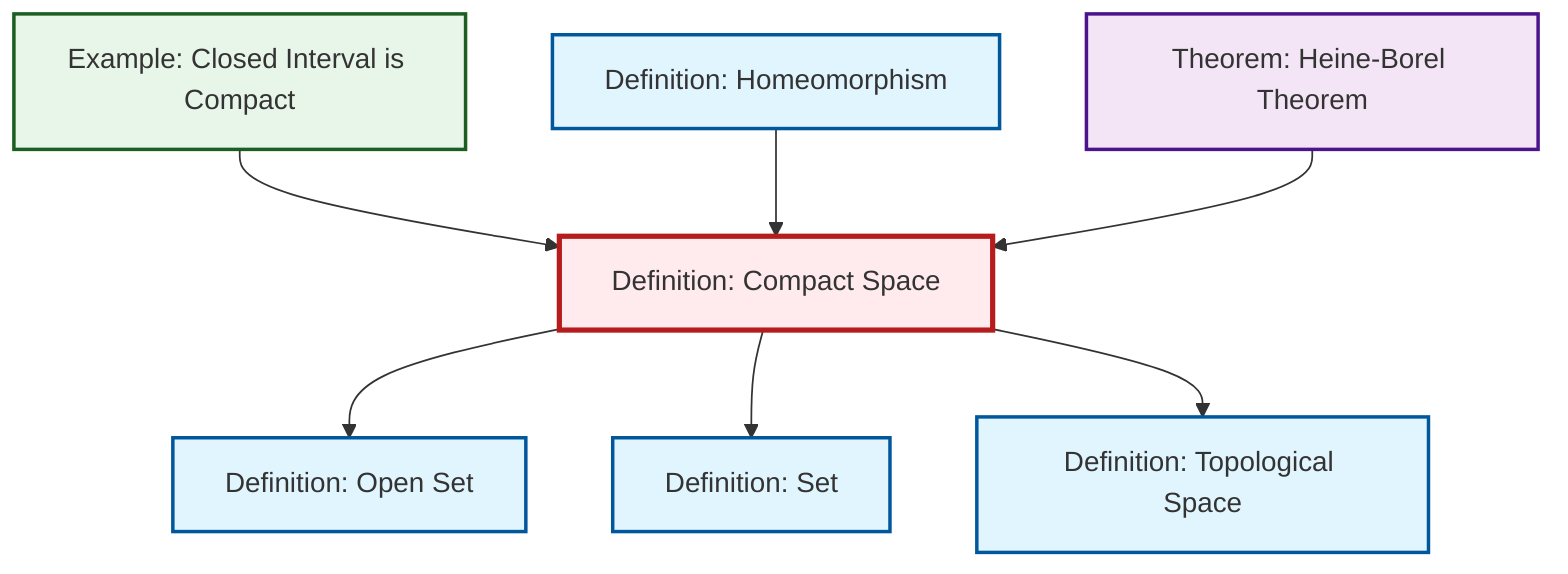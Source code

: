 graph TD
    classDef definition fill:#e1f5fe,stroke:#01579b,stroke-width:2px
    classDef theorem fill:#f3e5f5,stroke:#4a148c,stroke-width:2px
    classDef axiom fill:#fff3e0,stroke:#e65100,stroke-width:2px
    classDef example fill:#e8f5e9,stroke:#1b5e20,stroke-width:2px
    classDef current fill:#ffebee,stroke:#b71c1c,stroke-width:3px
    def-open-set["Definition: Open Set"]:::definition
    def-set["Definition: Set"]:::definition
    thm-heine-borel["Theorem: Heine-Borel Theorem"]:::theorem
    def-topological-space["Definition: Topological Space"]:::definition
    def-compact["Definition: Compact Space"]:::definition
    ex-closed-interval-compact["Example: Closed Interval is Compact"]:::example
    def-homeomorphism["Definition: Homeomorphism"]:::definition
    ex-closed-interval-compact --> def-compact
    def-compact --> def-open-set
    def-homeomorphism --> def-compact
    thm-heine-borel --> def-compact
    def-compact --> def-set
    def-compact --> def-topological-space
    class def-compact current